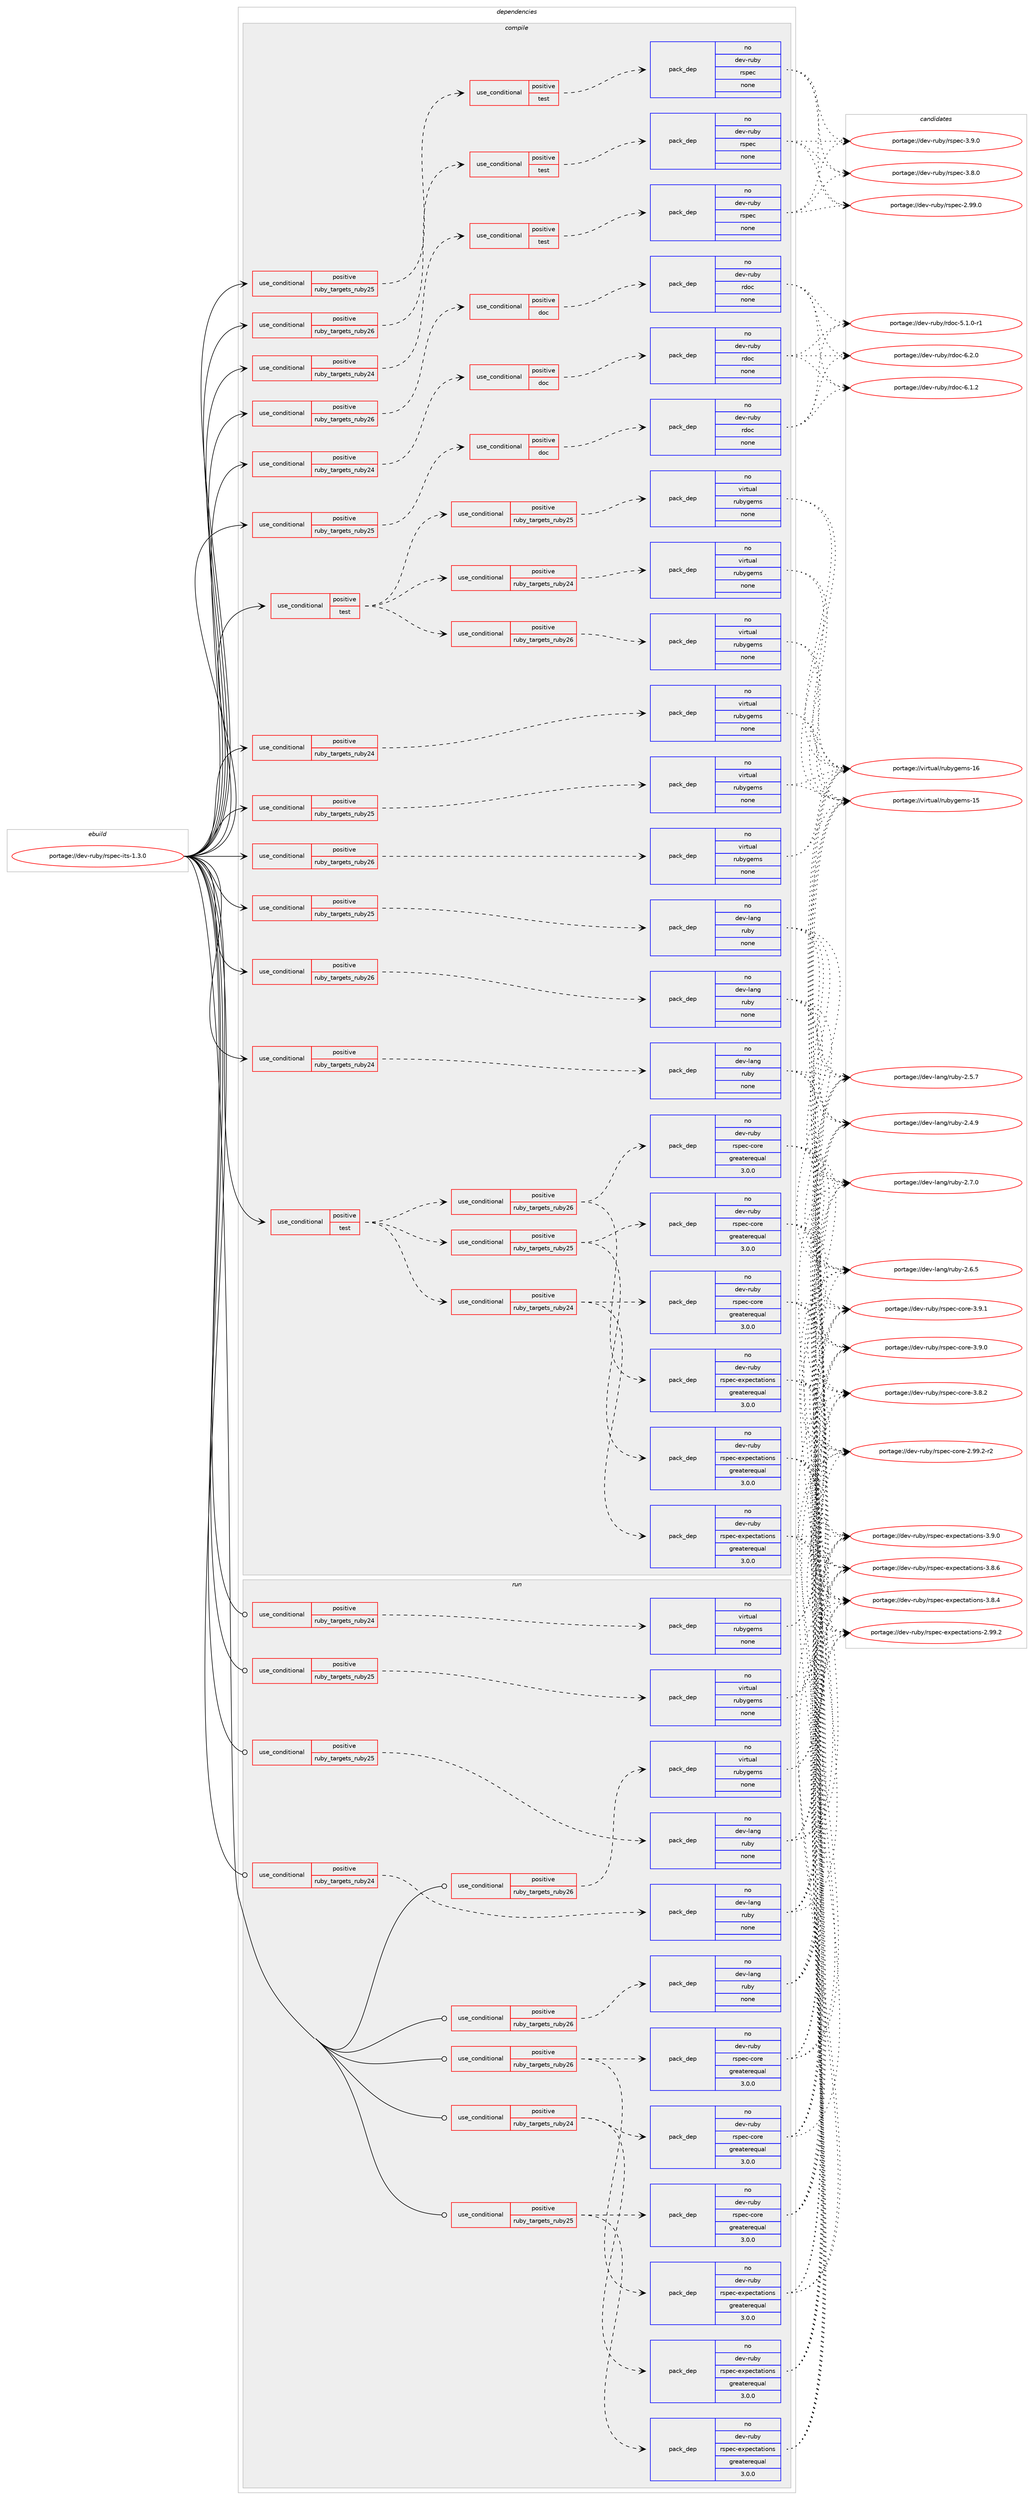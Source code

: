digraph prolog {

# *************
# Graph options
# *************

newrank=true;
concentrate=true;
compound=true;
graph [rankdir=LR,fontname=Helvetica,fontsize=10,ranksep=1.5];#, ranksep=2.5, nodesep=0.2];
edge  [arrowhead=vee];
node  [fontname=Helvetica,fontsize=10];

# **********
# The ebuild
# **********

subgraph cluster_leftcol {
color=gray;
rank=same;
label=<<i>ebuild</i>>;
id [label="portage://dev-ruby/rspec-its-1.3.0", color=red, width=4, href="../dev-ruby/rspec-its-1.3.0.svg"];
}

# ****************
# The dependencies
# ****************

subgraph cluster_midcol {
color=gray;
label=<<i>dependencies</i>>;
subgraph cluster_compile {
fillcolor="#eeeeee";
style=filled;
label=<<i>compile</i>>;
subgraph cond73748 {
dependency329455 [label=<<TABLE BORDER="0" CELLBORDER="1" CELLSPACING="0" CELLPADDING="4"><TR><TD ROWSPAN="3" CELLPADDING="10">use_conditional</TD></TR><TR><TD>positive</TD></TR><TR><TD>ruby_targets_ruby24</TD></TR></TABLE>>, shape=none, color=red];
subgraph cond73749 {
dependency329456 [label=<<TABLE BORDER="0" CELLBORDER="1" CELLSPACING="0" CELLPADDING="4"><TR><TD ROWSPAN="3" CELLPADDING="10">use_conditional</TD></TR><TR><TD>positive</TD></TR><TR><TD>doc</TD></TR></TABLE>>, shape=none, color=red];
subgraph pack250960 {
dependency329457 [label=<<TABLE BORDER="0" CELLBORDER="1" CELLSPACING="0" CELLPADDING="4" WIDTH="220"><TR><TD ROWSPAN="6" CELLPADDING="30">pack_dep</TD></TR><TR><TD WIDTH="110">no</TD></TR><TR><TD>dev-ruby</TD></TR><TR><TD>rdoc</TD></TR><TR><TD>none</TD></TR><TR><TD></TD></TR></TABLE>>, shape=none, color=blue];
}
dependency329456:e -> dependency329457:w [weight=20,style="dashed",arrowhead="vee"];
}
dependency329455:e -> dependency329456:w [weight=20,style="dashed",arrowhead="vee"];
}
id:e -> dependency329455:w [weight=20,style="solid",arrowhead="vee"];
subgraph cond73750 {
dependency329458 [label=<<TABLE BORDER="0" CELLBORDER="1" CELLSPACING="0" CELLPADDING="4"><TR><TD ROWSPAN="3" CELLPADDING="10">use_conditional</TD></TR><TR><TD>positive</TD></TR><TR><TD>ruby_targets_ruby24</TD></TR></TABLE>>, shape=none, color=red];
subgraph cond73751 {
dependency329459 [label=<<TABLE BORDER="0" CELLBORDER="1" CELLSPACING="0" CELLPADDING="4"><TR><TD ROWSPAN="3" CELLPADDING="10">use_conditional</TD></TR><TR><TD>positive</TD></TR><TR><TD>test</TD></TR></TABLE>>, shape=none, color=red];
subgraph pack250961 {
dependency329460 [label=<<TABLE BORDER="0" CELLBORDER="1" CELLSPACING="0" CELLPADDING="4" WIDTH="220"><TR><TD ROWSPAN="6" CELLPADDING="30">pack_dep</TD></TR><TR><TD WIDTH="110">no</TD></TR><TR><TD>dev-ruby</TD></TR><TR><TD>rspec</TD></TR><TR><TD>none</TD></TR><TR><TD></TD></TR></TABLE>>, shape=none, color=blue];
}
dependency329459:e -> dependency329460:w [weight=20,style="dashed",arrowhead="vee"];
}
dependency329458:e -> dependency329459:w [weight=20,style="dashed",arrowhead="vee"];
}
id:e -> dependency329458:w [weight=20,style="solid",arrowhead="vee"];
subgraph cond73752 {
dependency329461 [label=<<TABLE BORDER="0" CELLBORDER="1" CELLSPACING="0" CELLPADDING="4"><TR><TD ROWSPAN="3" CELLPADDING="10">use_conditional</TD></TR><TR><TD>positive</TD></TR><TR><TD>ruby_targets_ruby24</TD></TR></TABLE>>, shape=none, color=red];
subgraph pack250962 {
dependency329462 [label=<<TABLE BORDER="0" CELLBORDER="1" CELLSPACING="0" CELLPADDING="4" WIDTH="220"><TR><TD ROWSPAN="6" CELLPADDING="30">pack_dep</TD></TR><TR><TD WIDTH="110">no</TD></TR><TR><TD>dev-lang</TD></TR><TR><TD>ruby</TD></TR><TR><TD>none</TD></TR><TR><TD></TD></TR></TABLE>>, shape=none, color=blue];
}
dependency329461:e -> dependency329462:w [weight=20,style="dashed",arrowhead="vee"];
}
id:e -> dependency329461:w [weight=20,style="solid",arrowhead="vee"];
subgraph cond73753 {
dependency329463 [label=<<TABLE BORDER="0" CELLBORDER="1" CELLSPACING="0" CELLPADDING="4"><TR><TD ROWSPAN="3" CELLPADDING="10">use_conditional</TD></TR><TR><TD>positive</TD></TR><TR><TD>ruby_targets_ruby24</TD></TR></TABLE>>, shape=none, color=red];
subgraph pack250963 {
dependency329464 [label=<<TABLE BORDER="0" CELLBORDER="1" CELLSPACING="0" CELLPADDING="4" WIDTH="220"><TR><TD ROWSPAN="6" CELLPADDING="30">pack_dep</TD></TR><TR><TD WIDTH="110">no</TD></TR><TR><TD>virtual</TD></TR><TR><TD>rubygems</TD></TR><TR><TD>none</TD></TR><TR><TD></TD></TR></TABLE>>, shape=none, color=blue];
}
dependency329463:e -> dependency329464:w [weight=20,style="dashed",arrowhead="vee"];
}
id:e -> dependency329463:w [weight=20,style="solid",arrowhead="vee"];
subgraph cond73754 {
dependency329465 [label=<<TABLE BORDER="0" CELLBORDER="1" CELLSPACING="0" CELLPADDING="4"><TR><TD ROWSPAN="3" CELLPADDING="10">use_conditional</TD></TR><TR><TD>positive</TD></TR><TR><TD>ruby_targets_ruby25</TD></TR></TABLE>>, shape=none, color=red];
subgraph cond73755 {
dependency329466 [label=<<TABLE BORDER="0" CELLBORDER="1" CELLSPACING="0" CELLPADDING="4"><TR><TD ROWSPAN="3" CELLPADDING="10">use_conditional</TD></TR><TR><TD>positive</TD></TR><TR><TD>doc</TD></TR></TABLE>>, shape=none, color=red];
subgraph pack250964 {
dependency329467 [label=<<TABLE BORDER="0" CELLBORDER="1" CELLSPACING="0" CELLPADDING="4" WIDTH="220"><TR><TD ROWSPAN="6" CELLPADDING="30">pack_dep</TD></TR><TR><TD WIDTH="110">no</TD></TR><TR><TD>dev-ruby</TD></TR><TR><TD>rdoc</TD></TR><TR><TD>none</TD></TR><TR><TD></TD></TR></TABLE>>, shape=none, color=blue];
}
dependency329466:e -> dependency329467:w [weight=20,style="dashed",arrowhead="vee"];
}
dependency329465:e -> dependency329466:w [weight=20,style="dashed",arrowhead="vee"];
}
id:e -> dependency329465:w [weight=20,style="solid",arrowhead="vee"];
subgraph cond73756 {
dependency329468 [label=<<TABLE BORDER="0" CELLBORDER="1" CELLSPACING="0" CELLPADDING="4"><TR><TD ROWSPAN="3" CELLPADDING="10">use_conditional</TD></TR><TR><TD>positive</TD></TR><TR><TD>ruby_targets_ruby25</TD></TR></TABLE>>, shape=none, color=red];
subgraph cond73757 {
dependency329469 [label=<<TABLE BORDER="0" CELLBORDER="1" CELLSPACING="0" CELLPADDING="4"><TR><TD ROWSPAN="3" CELLPADDING="10">use_conditional</TD></TR><TR><TD>positive</TD></TR><TR><TD>test</TD></TR></TABLE>>, shape=none, color=red];
subgraph pack250965 {
dependency329470 [label=<<TABLE BORDER="0" CELLBORDER="1" CELLSPACING="0" CELLPADDING="4" WIDTH="220"><TR><TD ROWSPAN="6" CELLPADDING="30">pack_dep</TD></TR><TR><TD WIDTH="110">no</TD></TR><TR><TD>dev-ruby</TD></TR><TR><TD>rspec</TD></TR><TR><TD>none</TD></TR><TR><TD></TD></TR></TABLE>>, shape=none, color=blue];
}
dependency329469:e -> dependency329470:w [weight=20,style="dashed",arrowhead="vee"];
}
dependency329468:e -> dependency329469:w [weight=20,style="dashed",arrowhead="vee"];
}
id:e -> dependency329468:w [weight=20,style="solid",arrowhead="vee"];
subgraph cond73758 {
dependency329471 [label=<<TABLE BORDER="0" CELLBORDER="1" CELLSPACING="0" CELLPADDING="4"><TR><TD ROWSPAN="3" CELLPADDING="10">use_conditional</TD></TR><TR><TD>positive</TD></TR><TR><TD>ruby_targets_ruby25</TD></TR></TABLE>>, shape=none, color=red];
subgraph pack250966 {
dependency329472 [label=<<TABLE BORDER="0" CELLBORDER="1" CELLSPACING="0" CELLPADDING="4" WIDTH="220"><TR><TD ROWSPAN="6" CELLPADDING="30">pack_dep</TD></TR><TR><TD WIDTH="110">no</TD></TR><TR><TD>dev-lang</TD></TR><TR><TD>ruby</TD></TR><TR><TD>none</TD></TR><TR><TD></TD></TR></TABLE>>, shape=none, color=blue];
}
dependency329471:e -> dependency329472:w [weight=20,style="dashed",arrowhead="vee"];
}
id:e -> dependency329471:w [weight=20,style="solid",arrowhead="vee"];
subgraph cond73759 {
dependency329473 [label=<<TABLE BORDER="0" CELLBORDER="1" CELLSPACING="0" CELLPADDING="4"><TR><TD ROWSPAN="3" CELLPADDING="10">use_conditional</TD></TR><TR><TD>positive</TD></TR><TR><TD>ruby_targets_ruby25</TD></TR></TABLE>>, shape=none, color=red];
subgraph pack250967 {
dependency329474 [label=<<TABLE BORDER="0" CELLBORDER="1" CELLSPACING="0" CELLPADDING="4" WIDTH="220"><TR><TD ROWSPAN="6" CELLPADDING="30">pack_dep</TD></TR><TR><TD WIDTH="110">no</TD></TR><TR><TD>virtual</TD></TR><TR><TD>rubygems</TD></TR><TR><TD>none</TD></TR><TR><TD></TD></TR></TABLE>>, shape=none, color=blue];
}
dependency329473:e -> dependency329474:w [weight=20,style="dashed",arrowhead="vee"];
}
id:e -> dependency329473:w [weight=20,style="solid",arrowhead="vee"];
subgraph cond73760 {
dependency329475 [label=<<TABLE BORDER="0" CELLBORDER="1" CELLSPACING="0" CELLPADDING="4"><TR><TD ROWSPAN="3" CELLPADDING="10">use_conditional</TD></TR><TR><TD>positive</TD></TR><TR><TD>ruby_targets_ruby26</TD></TR></TABLE>>, shape=none, color=red];
subgraph cond73761 {
dependency329476 [label=<<TABLE BORDER="0" CELLBORDER="1" CELLSPACING="0" CELLPADDING="4"><TR><TD ROWSPAN="3" CELLPADDING="10">use_conditional</TD></TR><TR><TD>positive</TD></TR><TR><TD>doc</TD></TR></TABLE>>, shape=none, color=red];
subgraph pack250968 {
dependency329477 [label=<<TABLE BORDER="0" CELLBORDER="1" CELLSPACING="0" CELLPADDING="4" WIDTH="220"><TR><TD ROWSPAN="6" CELLPADDING="30">pack_dep</TD></TR><TR><TD WIDTH="110">no</TD></TR><TR><TD>dev-ruby</TD></TR><TR><TD>rdoc</TD></TR><TR><TD>none</TD></TR><TR><TD></TD></TR></TABLE>>, shape=none, color=blue];
}
dependency329476:e -> dependency329477:w [weight=20,style="dashed",arrowhead="vee"];
}
dependency329475:e -> dependency329476:w [weight=20,style="dashed",arrowhead="vee"];
}
id:e -> dependency329475:w [weight=20,style="solid",arrowhead="vee"];
subgraph cond73762 {
dependency329478 [label=<<TABLE BORDER="0" CELLBORDER="1" CELLSPACING="0" CELLPADDING="4"><TR><TD ROWSPAN="3" CELLPADDING="10">use_conditional</TD></TR><TR><TD>positive</TD></TR><TR><TD>ruby_targets_ruby26</TD></TR></TABLE>>, shape=none, color=red];
subgraph cond73763 {
dependency329479 [label=<<TABLE BORDER="0" CELLBORDER="1" CELLSPACING="0" CELLPADDING="4"><TR><TD ROWSPAN="3" CELLPADDING="10">use_conditional</TD></TR><TR><TD>positive</TD></TR><TR><TD>test</TD></TR></TABLE>>, shape=none, color=red];
subgraph pack250969 {
dependency329480 [label=<<TABLE BORDER="0" CELLBORDER="1" CELLSPACING="0" CELLPADDING="4" WIDTH="220"><TR><TD ROWSPAN="6" CELLPADDING="30">pack_dep</TD></TR><TR><TD WIDTH="110">no</TD></TR><TR><TD>dev-ruby</TD></TR><TR><TD>rspec</TD></TR><TR><TD>none</TD></TR><TR><TD></TD></TR></TABLE>>, shape=none, color=blue];
}
dependency329479:e -> dependency329480:w [weight=20,style="dashed",arrowhead="vee"];
}
dependency329478:e -> dependency329479:w [weight=20,style="dashed",arrowhead="vee"];
}
id:e -> dependency329478:w [weight=20,style="solid",arrowhead="vee"];
subgraph cond73764 {
dependency329481 [label=<<TABLE BORDER="0" CELLBORDER="1" CELLSPACING="0" CELLPADDING="4"><TR><TD ROWSPAN="3" CELLPADDING="10">use_conditional</TD></TR><TR><TD>positive</TD></TR><TR><TD>ruby_targets_ruby26</TD></TR></TABLE>>, shape=none, color=red];
subgraph pack250970 {
dependency329482 [label=<<TABLE BORDER="0" CELLBORDER="1" CELLSPACING="0" CELLPADDING="4" WIDTH="220"><TR><TD ROWSPAN="6" CELLPADDING="30">pack_dep</TD></TR><TR><TD WIDTH="110">no</TD></TR><TR><TD>dev-lang</TD></TR><TR><TD>ruby</TD></TR><TR><TD>none</TD></TR><TR><TD></TD></TR></TABLE>>, shape=none, color=blue];
}
dependency329481:e -> dependency329482:w [weight=20,style="dashed",arrowhead="vee"];
}
id:e -> dependency329481:w [weight=20,style="solid",arrowhead="vee"];
subgraph cond73765 {
dependency329483 [label=<<TABLE BORDER="0" CELLBORDER="1" CELLSPACING="0" CELLPADDING="4"><TR><TD ROWSPAN="3" CELLPADDING="10">use_conditional</TD></TR><TR><TD>positive</TD></TR><TR><TD>ruby_targets_ruby26</TD></TR></TABLE>>, shape=none, color=red];
subgraph pack250971 {
dependency329484 [label=<<TABLE BORDER="0" CELLBORDER="1" CELLSPACING="0" CELLPADDING="4" WIDTH="220"><TR><TD ROWSPAN="6" CELLPADDING="30">pack_dep</TD></TR><TR><TD WIDTH="110">no</TD></TR><TR><TD>virtual</TD></TR><TR><TD>rubygems</TD></TR><TR><TD>none</TD></TR><TR><TD></TD></TR></TABLE>>, shape=none, color=blue];
}
dependency329483:e -> dependency329484:w [weight=20,style="dashed",arrowhead="vee"];
}
id:e -> dependency329483:w [weight=20,style="solid",arrowhead="vee"];
subgraph cond73766 {
dependency329485 [label=<<TABLE BORDER="0" CELLBORDER="1" CELLSPACING="0" CELLPADDING="4"><TR><TD ROWSPAN="3" CELLPADDING="10">use_conditional</TD></TR><TR><TD>positive</TD></TR><TR><TD>test</TD></TR></TABLE>>, shape=none, color=red];
subgraph cond73767 {
dependency329486 [label=<<TABLE BORDER="0" CELLBORDER="1" CELLSPACING="0" CELLPADDING="4"><TR><TD ROWSPAN="3" CELLPADDING="10">use_conditional</TD></TR><TR><TD>positive</TD></TR><TR><TD>ruby_targets_ruby24</TD></TR></TABLE>>, shape=none, color=red];
subgraph pack250972 {
dependency329487 [label=<<TABLE BORDER="0" CELLBORDER="1" CELLSPACING="0" CELLPADDING="4" WIDTH="220"><TR><TD ROWSPAN="6" CELLPADDING="30">pack_dep</TD></TR><TR><TD WIDTH="110">no</TD></TR><TR><TD>dev-ruby</TD></TR><TR><TD>rspec-core</TD></TR><TR><TD>greaterequal</TD></TR><TR><TD>3.0.0</TD></TR></TABLE>>, shape=none, color=blue];
}
dependency329486:e -> dependency329487:w [weight=20,style="dashed",arrowhead="vee"];
subgraph pack250973 {
dependency329488 [label=<<TABLE BORDER="0" CELLBORDER="1" CELLSPACING="0" CELLPADDING="4" WIDTH="220"><TR><TD ROWSPAN="6" CELLPADDING="30">pack_dep</TD></TR><TR><TD WIDTH="110">no</TD></TR><TR><TD>dev-ruby</TD></TR><TR><TD>rspec-expectations</TD></TR><TR><TD>greaterequal</TD></TR><TR><TD>3.0.0</TD></TR></TABLE>>, shape=none, color=blue];
}
dependency329486:e -> dependency329488:w [weight=20,style="dashed",arrowhead="vee"];
}
dependency329485:e -> dependency329486:w [weight=20,style="dashed",arrowhead="vee"];
subgraph cond73768 {
dependency329489 [label=<<TABLE BORDER="0" CELLBORDER="1" CELLSPACING="0" CELLPADDING="4"><TR><TD ROWSPAN="3" CELLPADDING="10">use_conditional</TD></TR><TR><TD>positive</TD></TR><TR><TD>ruby_targets_ruby25</TD></TR></TABLE>>, shape=none, color=red];
subgraph pack250974 {
dependency329490 [label=<<TABLE BORDER="0" CELLBORDER="1" CELLSPACING="0" CELLPADDING="4" WIDTH="220"><TR><TD ROWSPAN="6" CELLPADDING="30">pack_dep</TD></TR><TR><TD WIDTH="110">no</TD></TR><TR><TD>dev-ruby</TD></TR><TR><TD>rspec-core</TD></TR><TR><TD>greaterequal</TD></TR><TR><TD>3.0.0</TD></TR></TABLE>>, shape=none, color=blue];
}
dependency329489:e -> dependency329490:w [weight=20,style="dashed",arrowhead="vee"];
subgraph pack250975 {
dependency329491 [label=<<TABLE BORDER="0" CELLBORDER="1" CELLSPACING="0" CELLPADDING="4" WIDTH="220"><TR><TD ROWSPAN="6" CELLPADDING="30">pack_dep</TD></TR><TR><TD WIDTH="110">no</TD></TR><TR><TD>dev-ruby</TD></TR><TR><TD>rspec-expectations</TD></TR><TR><TD>greaterequal</TD></TR><TR><TD>3.0.0</TD></TR></TABLE>>, shape=none, color=blue];
}
dependency329489:e -> dependency329491:w [weight=20,style="dashed",arrowhead="vee"];
}
dependency329485:e -> dependency329489:w [weight=20,style="dashed",arrowhead="vee"];
subgraph cond73769 {
dependency329492 [label=<<TABLE BORDER="0" CELLBORDER="1" CELLSPACING="0" CELLPADDING="4"><TR><TD ROWSPAN="3" CELLPADDING="10">use_conditional</TD></TR><TR><TD>positive</TD></TR><TR><TD>ruby_targets_ruby26</TD></TR></TABLE>>, shape=none, color=red];
subgraph pack250976 {
dependency329493 [label=<<TABLE BORDER="0" CELLBORDER="1" CELLSPACING="0" CELLPADDING="4" WIDTH="220"><TR><TD ROWSPAN="6" CELLPADDING="30">pack_dep</TD></TR><TR><TD WIDTH="110">no</TD></TR><TR><TD>dev-ruby</TD></TR><TR><TD>rspec-core</TD></TR><TR><TD>greaterequal</TD></TR><TR><TD>3.0.0</TD></TR></TABLE>>, shape=none, color=blue];
}
dependency329492:e -> dependency329493:w [weight=20,style="dashed",arrowhead="vee"];
subgraph pack250977 {
dependency329494 [label=<<TABLE BORDER="0" CELLBORDER="1" CELLSPACING="0" CELLPADDING="4" WIDTH="220"><TR><TD ROWSPAN="6" CELLPADDING="30">pack_dep</TD></TR><TR><TD WIDTH="110">no</TD></TR><TR><TD>dev-ruby</TD></TR><TR><TD>rspec-expectations</TD></TR><TR><TD>greaterequal</TD></TR><TR><TD>3.0.0</TD></TR></TABLE>>, shape=none, color=blue];
}
dependency329492:e -> dependency329494:w [weight=20,style="dashed",arrowhead="vee"];
}
dependency329485:e -> dependency329492:w [weight=20,style="dashed",arrowhead="vee"];
}
id:e -> dependency329485:w [weight=20,style="solid",arrowhead="vee"];
subgraph cond73770 {
dependency329495 [label=<<TABLE BORDER="0" CELLBORDER="1" CELLSPACING="0" CELLPADDING="4"><TR><TD ROWSPAN="3" CELLPADDING="10">use_conditional</TD></TR><TR><TD>positive</TD></TR><TR><TD>test</TD></TR></TABLE>>, shape=none, color=red];
subgraph cond73771 {
dependency329496 [label=<<TABLE BORDER="0" CELLBORDER="1" CELLSPACING="0" CELLPADDING="4"><TR><TD ROWSPAN="3" CELLPADDING="10">use_conditional</TD></TR><TR><TD>positive</TD></TR><TR><TD>ruby_targets_ruby24</TD></TR></TABLE>>, shape=none, color=red];
subgraph pack250978 {
dependency329497 [label=<<TABLE BORDER="0" CELLBORDER="1" CELLSPACING="0" CELLPADDING="4" WIDTH="220"><TR><TD ROWSPAN="6" CELLPADDING="30">pack_dep</TD></TR><TR><TD WIDTH="110">no</TD></TR><TR><TD>virtual</TD></TR><TR><TD>rubygems</TD></TR><TR><TD>none</TD></TR><TR><TD></TD></TR></TABLE>>, shape=none, color=blue];
}
dependency329496:e -> dependency329497:w [weight=20,style="dashed",arrowhead="vee"];
}
dependency329495:e -> dependency329496:w [weight=20,style="dashed",arrowhead="vee"];
subgraph cond73772 {
dependency329498 [label=<<TABLE BORDER="0" CELLBORDER="1" CELLSPACING="0" CELLPADDING="4"><TR><TD ROWSPAN="3" CELLPADDING="10">use_conditional</TD></TR><TR><TD>positive</TD></TR><TR><TD>ruby_targets_ruby25</TD></TR></TABLE>>, shape=none, color=red];
subgraph pack250979 {
dependency329499 [label=<<TABLE BORDER="0" CELLBORDER="1" CELLSPACING="0" CELLPADDING="4" WIDTH="220"><TR><TD ROWSPAN="6" CELLPADDING="30">pack_dep</TD></TR><TR><TD WIDTH="110">no</TD></TR><TR><TD>virtual</TD></TR><TR><TD>rubygems</TD></TR><TR><TD>none</TD></TR><TR><TD></TD></TR></TABLE>>, shape=none, color=blue];
}
dependency329498:e -> dependency329499:w [weight=20,style="dashed",arrowhead="vee"];
}
dependency329495:e -> dependency329498:w [weight=20,style="dashed",arrowhead="vee"];
subgraph cond73773 {
dependency329500 [label=<<TABLE BORDER="0" CELLBORDER="1" CELLSPACING="0" CELLPADDING="4"><TR><TD ROWSPAN="3" CELLPADDING="10">use_conditional</TD></TR><TR><TD>positive</TD></TR><TR><TD>ruby_targets_ruby26</TD></TR></TABLE>>, shape=none, color=red];
subgraph pack250980 {
dependency329501 [label=<<TABLE BORDER="0" CELLBORDER="1" CELLSPACING="0" CELLPADDING="4" WIDTH="220"><TR><TD ROWSPAN="6" CELLPADDING="30">pack_dep</TD></TR><TR><TD WIDTH="110">no</TD></TR><TR><TD>virtual</TD></TR><TR><TD>rubygems</TD></TR><TR><TD>none</TD></TR><TR><TD></TD></TR></TABLE>>, shape=none, color=blue];
}
dependency329500:e -> dependency329501:w [weight=20,style="dashed",arrowhead="vee"];
}
dependency329495:e -> dependency329500:w [weight=20,style="dashed",arrowhead="vee"];
}
id:e -> dependency329495:w [weight=20,style="solid",arrowhead="vee"];
}
subgraph cluster_compileandrun {
fillcolor="#eeeeee";
style=filled;
label=<<i>compile and run</i>>;
}
subgraph cluster_run {
fillcolor="#eeeeee";
style=filled;
label=<<i>run</i>>;
subgraph cond73774 {
dependency329502 [label=<<TABLE BORDER="0" CELLBORDER="1" CELLSPACING="0" CELLPADDING="4"><TR><TD ROWSPAN="3" CELLPADDING="10">use_conditional</TD></TR><TR><TD>positive</TD></TR><TR><TD>ruby_targets_ruby24</TD></TR></TABLE>>, shape=none, color=red];
subgraph pack250981 {
dependency329503 [label=<<TABLE BORDER="0" CELLBORDER="1" CELLSPACING="0" CELLPADDING="4" WIDTH="220"><TR><TD ROWSPAN="6" CELLPADDING="30">pack_dep</TD></TR><TR><TD WIDTH="110">no</TD></TR><TR><TD>dev-lang</TD></TR><TR><TD>ruby</TD></TR><TR><TD>none</TD></TR><TR><TD></TD></TR></TABLE>>, shape=none, color=blue];
}
dependency329502:e -> dependency329503:w [weight=20,style="dashed",arrowhead="vee"];
}
id:e -> dependency329502:w [weight=20,style="solid",arrowhead="odot"];
subgraph cond73775 {
dependency329504 [label=<<TABLE BORDER="0" CELLBORDER="1" CELLSPACING="0" CELLPADDING="4"><TR><TD ROWSPAN="3" CELLPADDING="10">use_conditional</TD></TR><TR><TD>positive</TD></TR><TR><TD>ruby_targets_ruby24</TD></TR></TABLE>>, shape=none, color=red];
subgraph pack250982 {
dependency329505 [label=<<TABLE BORDER="0" CELLBORDER="1" CELLSPACING="0" CELLPADDING="4" WIDTH="220"><TR><TD ROWSPAN="6" CELLPADDING="30">pack_dep</TD></TR><TR><TD WIDTH="110">no</TD></TR><TR><TD>dev-ruby</TD></TR><TR><TD>rspec-core</TD></TR><TR><TD>greaterequal</TD></TR><TR><TD>3.0.0</TD></TR></TABLE>>, shape=none, color=blue];
}
dependency329504:e -> dependency329505:w [weight=20,style="dashed",arrowhead="vee"];
subgraph pack250983 {
dependency329506 [label=<<TABLE BORDER="0" CELLBORDER="1" CELLSPACING="0" CELLPADDING="4" WIDTH="220"><TR><TD ROWSPAN="6" CELLPADDING="30">pack_dep</TD></TR><TR><TD WIDTH="110">no</TD></TR><TR><TD>dev-ruby</TD></TR><TR><TD>rspec-expectations</TD></TR><TR><TD>greaterequal</TD></TR><TR><TD>3.0.0</TD></TR></TABLE>>, shape=none, color=blue];
}
dependency329504:e -> dependency329506:w [weight=20,style="dashed",arrowhead="vee"];
}
id:e -> dependency329504:w [weight=20,style="solid",arrowhead="odot"];
subgraph cond73776 {
dependency329507 [label=<<TABLE BORDER="0" CELLBORDER="1" CELLSPACING="0" CELLPADDING="4"><TR><TD ROWSPAN="3" CELLPADDING="10">use_conditional</TD></TR><TR><TD>positive</TD></TR><TR><TD>ruby_targets_ruby24</TD></TR></TABLE>>, shape=none, color=red];
subgraph pack250984 {
dependency329508 [label=<<TABLE BORDER="0" CELLBORDER="1" CELLSPACING="0" CELLPADDING="4" WIDTH="220"><TR><TD ROWSPAN="6" CELLPADDING="30">pack_dep</TD></TR><TR><TD WIDTH="110">no</TD></TR><TR><TD>virtual</TD></TR><TR><TD>rubygems</TD></TR><TR><TD>none</TD></TR><TR><TD></TD></TR></TABLE>>, shape=none, color=blue];
}
dependency329507:e -> dependency329508:w [weight=20,style="dashed",arrowhead="vee"];
}
id:e -> dependency329507:w [weight=20,style="solid",arrowhead="odot"];
subgraph cond73777 {
dependency329509 [label=<<TABLE BORDER="0" CELLBORDER="1" CELLSPACING="0" CELLPADDING="4"><TR><TD ROWSPAN="3" CELLPADDING="10">use_conditional</TD></TR><TR><TD>positive</TD></TR><TR><TD>ruby_targets_ruby25</TD></TR></TABLE>>, shape=none, color=red];
subgraph pack250985 {
dependency329510 [label=<<TABLE BORDER="0" CELLBORDER="1" CELLSPACING="0" CELLPADDING="4" WIDTH="220"><TR><TD ROWSPAN="6" CELLPADDING="30">pack_dep</TD></TR><TR><TD WIDTH="110">no</TD></TR><TR><TD>dev-lang</TD></TR><TR><TD>ruby</TD></TR><TR><TD>none</TD></TR><TR><TD></TD></TR></TABLE>>, shape=none, color=blue];
}
dependency329509:e -> dependency329510:w [weight=20,style="dashed",arrowhead="vee"];
}
id:e -> dependency329509:w [weight=20,style="solid",arrowhead="odot"];
subgraph cond73778 {
dependency329511 [label=<<TABLE BORDER="0" CELLBORDER="1" CELLSPACING="0" CELLPADDING="4"><TR><TD ROWSPAN="3" CELLPADDING="10">use_conditional</TD></TR><TR><TD>positive</TD></TR><TR><TD>ruby_targets_ruby25</TD></TR></TABLE>>, shape=none, color=red];
subgraph pack250986 {
dependency329512 [label=<<TABLE BORDER="0" CELLBORDER="1" CELLSPACING="0" CELLPADDING="4" WIDTH="220"><TR><TD ROWSPAN="6" CELLPADDING="30">pack_dep</TD></TR><TR><TD WIDTH="110">no</TD></TR><TR><TD>dev-ruby</TD></TR><TR><TD>rspec-core</TD></TR><TR><TD>greaterequal</TD></TR><TR><TD>3.0.0</TD></TR></TABLE>>, shape=none, color=blue];
}
dependency329511:e -> dependency329512:w [weight=20,style="dashed",arrowhead="vee"];
subgraph pack250987 {
dependency329513 [label=<<TABLE BORDER="0" CELLBORDER="1" CELLSPACING="0" CELLPADDING="4" WIDTH="220"><TR><TD ROWSPAN="6" CELLPADDING="30">pack_dep</TD></TR><TR><TD WIDTH="110">no</TD></TR><TR><TD>dev-ruby</TD></TR><TR><TD>rspec-expectations</TD></TR><TR><TD>greaterequal</TD></TR><TR><TD>3.0.0</TD></TR></TABLE>>, shape=none, color=blue];
}
dependency329511:e -> dependency329513:w [weight=20,style="dashed",arrowhead="vee"];
}
id:e -> dependency329511:w [weight=20,style="solid",arrowhead="odot"];
subgraph cond73779 {
dependency329514 [label=<<TABLE BORDER="0" CELLBORDER="1" CELLSPACING="0" CELLPADDING="4"><TR><TD ROWSPAN="3" CELLPADDING="10">use_conditional</TD></TR><TR><TD>positive</TD></TR><TR><TD>ruby_targets_ruby25</TD></TR></TABLE>>, shape=none, color=red];
subgraph pack250988 {
dependency329515 [label=<<TABLE BORDER="0" CELLBORDER="1" CELLSPACING="0" CELLPADDING="4" WIDTH="220"><TR><TD ROWSPAN="6" CELLPADDING="30">pack_dep</TD></TR><TR><TD WIDTH="110">no</TD></TR><TR><TD>virtual</TD></TR><TR><TD>rubygems</TD></TR><TR><TD>none</TD></TR><TR><TD></TD></TR></TABLE>>, shape=none, color=blue];
}
dependency329514:e -> dependency329515:w [weight=20,style="dashed",arrowhead="vee"];
}
id:e -> dependency329514:w [weight=20,style="solid",arrowhead="odot"];
subgraph cond73780 {
dependency329516 [label=<<TABLE BORDER="0" CELLBORDER="1" CELLSPACING="0" CELLPADDING="4"><TR><TD ROWSPAN="3" CELLPADDING="10">use_conditional</TD></TR><TR><TD>positive</TD></TR><TR><TD>ruby_targets_ruby26</TD></TR></TABLE>>, shape=none, color=red];
subgraph pack250989 {
dependency329517 [label=<<TABLE BORDER="0" CELLBORDER="1" CELLSPACING="0" CELLPADDING="4" WIDTH="220"><TR><TD ROWSPAN="6" CELLPADDING="30">pack_dep</TD></TR><TR><TD WIDTH="110">no</TD></TR><TR><TD>dev-lang</TD></TR><TR><TD>ruby</TD></TR><TR><TD>none</TD></TR><TR><TD></TD></TR></TABLE>>, shape=none, color=blue];
}
dependency329516:e -> dependency329517:w [weight=20,style="dashed",arrowhead="vee"];
}
id:e -> dependency329516:w [weight=20,style="solid",arrowhead="odot"];
subgraph cond73781 {
dependency329518 [label=<<TABLE BORDER="0" CELLBORDER="1" CELLSPACING="0" CELLPADDING="4"><TR><TD ROWSPAN="3" CELLPADDING="10">use_conditional</TD></TR><TR><TD>positive</TD></TR><TR><TD>ruby_targets_ruby26</TD></TR></TABLE>>, shape=none, color=red];
subgraph pack250990 {
dependency329519 [label=<<TABLE BORDER="0" CELLBORDER="1" CELLSPACING="0" CELLPADDING="4" WIDTH="220"><TR><TD ROWSPAN="6" CELLPADDING="30">pack_dep</TD></TR><TR><TD WIDTH="110">no</TD></TR><TR><TD>dev-ruby</TD></TR><TR><TD>rspec-core</TD></TR><TR><TD>greaterequal</TD></TR><TR><TD>3.0.0</TD></TR></TABLE>>, shape=none, color=blue];
}
dependency329518:e -> dependency329519:w [weight=20,style="dashed",arrowhead="vee"];
subgraph pack250991 {
dependency329520 [label=<<TABLE BORDER="0" CELLBORDER="1" CELLSPACING="0" CELLPADDING="4" WIDTH="220"><TR><TD ROWSPAN="6" CELLPADDING="30">pack_dep</TD></TR><TR><TD WIDTH="110">no</TD></TR><TR><TD>dev-ruby</TD></TR><TR><TD>rspec-expectations</TD></TR><TR><TD>greaterequal</TD></TR><TR><TD>3.0.0</TD></TR></TABLE>>, shape=none, color=blue];
}
dependency329518:e -> dependency329520:w [weight=20,style="dashed",arrowhead="vee"];
}
id:e -> dependency329518:w [weight=20,style="solid",arrowhead="odot"];
subgraph cond73782 {
dependency329521 [label=<<TABLE BORDER="0" CELLBORDER="1" CELLSPACING="0" CELLPADDING="4"><TR><TD ROWSPAN="3" CELLPADDING="10">use_conditional</TD></TR><TR><TD>positive</TD></TR><TR><TD>ruby_targets_ruby26</TD></TR></TABLE>>, shape=none, color=red];
subgraph pack250992 {
dependency329522 [label=<<TABLE BORDER="0" CELLBORDER="1" CELLSPACING="0" CELLPADDING="4" WIDTH="220"><TR><TD ROWSPAN="6" CELLPADDING="30">pack_dep</TD></TR><TR><TD WIDTH="110">no</TD></TR><TR><TD>virtual</TD></TR><TR><TD>rubygems</TD></TR><TR><TD>none</TD></TR><TR><TD></TD></TR></TABLE>>, shape=none, color=blue];
}
dependency329521:e -> dependency329522:w [weight=20,style="dashed",arrowhead="vee"];
}
id:e -> dependency329521:w [weight=20,style="solid",arrowhead="odot"];
}
}

# **************
# The candidates
# **************

subgraph cluster_choices {
rank=same;
color=gray;
label=<<i>candidates</i>>;

subgraph choice250960 {
color=black;
nodesep=1;
choice10010111845114117981214711410011199455446504648 [label="portage://dev-ruby/rdoc-6.2.0", color=red, width=4,href="../dev-ruby/rdoc-6.2.0.svg"];
choice10010111845114117981214711410011199455446494650 [label="portage://dev-ruby/rdoc-6.1.2", color=red, width=4,href="../dev-ruby/rdoc-6.1.2.svg"];
choice100101118451141179812147114100111994553464946484511449 [label="portage://dev-ruby/rdoc-5.1.0-r1", color=red, width=4,href="../dev-ruby/rdoc-5.1.0-r1.svg"];
dependency329457:e -> choice10010111845114117981214711410011199455446504648:w [style=dotted,weight="100"];
dependency329457:e -> choice10010111845114117981214711410011199455446494650:w [style=dotted,weight="100"];
dependency329457:e -> choice100101118451141179812147114100111994553464946484511449:w [style=dotted,weight="100"];
}
subgraph choice250961 {
color=black;
nodesep=1;
choice10010111845114117981214711411511210199455146574648 [label="portage://dev-ruby/rspec-3.9.0", color=red, width=4,href="../dev-ruby/rspec-3.9.0.svg"];
choice10010111845114117981214711411511210199455146564648 [label="portage://dev-ruby/rspec-3.8.0", color=red, width=4,href="../dev-ruby/rspec-3.8.0.svg"];
choice1001011184511411798121471141151121019945504657574648 [label="portage://dev-ruby/rspec-2.99.0", color=red, width=4,href="../dev-ruby/rspec-2.99.0.svg"];
dependency329460:e -> choice10010111845114117981214711411511210199455146574648:w [style=dotted,weight="100"];
dependency329460:e -> choice10010111845114117981214711411511210199455146564648:w [style=dotted,weight="100"];
dependency329460:e -> choice1001011184511411798121471141151121019945504657574648:w [style=dotted,weight="100"];
}
subgraph choice250962 {
color=black;
nodesep=1;
choice10010111845108971101034711411798121455046554648 [label="portage://dev-lang/ruby-2.7.0", color=red, width=4,href="../dev-lang/ruby-2.7.0.svg"];
choice10010111845108971101034711411798121455046544653 [label="portage://dev-lang/ruby-2.6.5", color=red, width=4,href="../dev-lang/ruby-2.6.5.svg"];
choice10010111845108971101034711411798121455046534655 [label="portage://dev-lang/ruby-2.5.7", color=red, width=4,href="../dev-lang/ruby-2.5.7.svg"];
choice10010111845108971101034711411798121455046524657 [label="portage://dev-lang/ruby-2.4.9", color=red, width=4,href="../dev-lang/ruby-2.4.9.svg"];
dependency329462:e -> choice10010111845108971101034711411798121455046554648:w [style=dotted,weight="100"];
dependency329462:e -> choice10010111845108971101034711411798121455046544653:w [style=dotted,weight="100"];
dependency329462:e -> choice10010111845108971101034711411798121455046534655:w [style=dotted,weight="100"];
dependency329462:e -> choice10010111845108971101034711411798121455046524657:w [style=dotted,weight="100"];
}
subgraph choice250963 {
color=black;
nodesep=1;
choice118105114116117971084711411798121103101109115454954 [label="portage://virtual/rubygems-16", color=red, width=4,href="../virtual/rubygems-16.svg"];
choice118105114116117971084711411798121103101109115454953 [label="portage://virtual/rubygems-15", color=red, width=4,href="../virtual/rubygems-15.svg"];
dependency329464:e -> choice118105114116117971084711411798121103101109115454954:w [style=dotted,weight="100"];
dependency329464:e -> choice118105114116117971084711411798121103101109115454953:w [style=dotted,weight="100"];
}
subgraph choice250964 {
color=black;
nodesep=1;
choice10010111845114117981214711410011199455446504648 [label="portage://dev-ruby/rdoc-6.2.0", color=red, width=4,href="../dev-ruby/rdoc-6.2.0.svg"];
choice10010111845114117981214711410011199455446494650 [label="portage://dev-ruby/rdoc-6.1.2", color=red, width=4,href="../dev-ruby/rdoc-6.1.2.svg"];
choice100101118451141179812147114100111994553464946484511449 [label="portage://dev-ruby/rdoc-5.1.0-r1", color=red, width=4,href="../dev-ruby/rdoc-5.1.0-r1.svg"];
dependency329467:e -> choice10010111845114117981214711410011199455446504648:w [style=dotted,weight="100"];
dependency329467:e -> choice10010111845114117981214711410011199455446494650:w [style=dotted,weight="100"];
dependency329467:e -> choice100101118451141179812147114100111994553464946484511449:w [style=dotted,weight="100"];
}
subgraph choice250965 {
color=black;
nodesep=1;
choice10010111845114117981214711411511210199455146574648 [label="portage://dev-ruby/rspec-3.9.0", color=red, width=4,href="../dev-ruby/rspec-3.9.0.svg"];
choice10010111845114117981214711411511210199455146564648 [label="portage://dev-ruby/rspec-3.8.0", color=red, width=4,href="../dev-ruby/rspec-3.8.0.svg"];
choice1001011184511411798121471141151121019945504657574648 [label="portage://dev-ruby/rspec-2.99.0", color=red, width=4,href="../dev-ruby/rspec-2.99.0.svg"];
dependency329470:e -> choice10010111845114117981214711411511210199455146574648:w [style=dotted,weight="100"];
dependency329470:e -> choice10010111845114117981214711411511210199455146564648:w [style=dotted,weight="100"];
dependency329470:e -> choice1001011184511411798121471141151121019945504657574648:w [style=dotted,weight="100"];
}
subgraph choice250966 {
color=black;
nodesep=1;
choice10010111845108971101034711411798121455046554648 [label="portage://dev-lang/ruby-2.7.0", color=red, width=4,href="../dev-lang/ruby-2.7.0.svg"];
choice10010111845108971101034711411798121455046544653 [label="portage://dev-lang/ruby-2.6.5", color=red, width=4,href="../dev-lang/ruby-2.6.5.svg"];
choice10010111845108971101034711411798121455046534655 [label="portage://dev-lang/ruby-2.5.7", color=red, width=4,href="../dev-lang/ruby-2.5.7.svg"];
choice10010111845108971101034711411798121455046524657 [label="portage://dev-lang/ruby-2.4.9", color=red, width=4,href="../dev-lang/ruby-2.4.9.svg"];
dependency329472:e -> choice10010111845108971101034711411798121455046554648:w [style=dotted,weight="100"];
dependency329472:e -> choice10010111845108971101034711411798121455046544653:w [style=dotted,weight="100"];
dependency329472:e -> choice10010111845108971101034711411798121455046534655:w [style=dotted,weight="100"];
dependency329472:e -> choice10010111845108971101034711411798121455046524657:w [style=dotted,weight="100"];
}
subgraph choice250967 {
color=black;
nodesep=1;
choice118105114116117971084711411798121103101109115454954 [label="portage://virtual/rubygems-16", color=red, width=4,href="../virtual/rubygems-16.svg"];
choice118105114116117971084711411798121103101109115454953 [label="portage://virtual/rubygems-15", color=red, width=4,href="../virtual/rubygems-15.svg"];
dependency329474:e -> choice118105114116117971084711411798121103101109115454954:w [style=dotted,weight="100"];
dependency329474:e -> choice118105114116117971084711411798121103101109115454953:w [style=dotted,weight="100"];
}
subgraph choice250968 {
color=black;
nodesep=1;
choice10010111845114117981214711410011199455446504648 [label="portage://dev-ruby/rdoc-6.2.0", color=red, width=4,href="../dev-ruby/rdoc-6.2.0.svg"];
choice10010111845114117981214711410011199455446494650 [label="portage://dev-ruby/rdoc-6.1.2", color=red, width=4,href="../dev-ruby/rdoc-6.1.2.svg"];
choice100101118451141179812147114100111994553464946484511449 [label="portage://dev-ruby/rdoc-5.1.0-r1", color=red, width=4,href="../dev-ruby/rdoc-5.1.0-r1.svg"];
dependency329477:e -> choice10010111845114117981214711410011199455446504648:w [style=dotted,weight="100"];
dependency329477:e -> choice10010111845114117981214711410011199455446494650:w [style=dotted,weight="100"];
dependency329477:e -> choice100101118451141179812147114100111994553464946484511449:w [style=dotted,weight="100"];
}
subgraph choice250969 {
color=black;
nodesep=1;
choice10010111845114117981214711411511210199455146574648 [label="portage://dev-ruby/rspec-3.9.0", color=red, width=4,href="../dev-ruby/rspec-3.9.0.svg"];
choice10010111845114117981214711411511210199455146564648 [label="portage://dev-ruby/rspec-3.8.0", color=red, width=4,href="../dev-ruby/rspec-3.8.0.svg"];
choice1001011184511411798121471141151121019945504657574648 [label="portage://dev-ruby/rspec-2.99.0", color=red, width=4,href="../dev-ruby/rspec-2.99.0.svg"];
dependency329480:e -> choice10010111845114117981214711411511210199455146574648:w [style=dotted,weight="100"];
dependency329480:e -> choice10010111845114117981214711411511210199455146564648:w [style=dotted,weight="100"];
dependency329480:e -> choice1001011184511411798121471141151121019945504657574648:w [style=dotted,weight="100"];
}
subgraph choice250970 {
color=black;
nodesep=1;
choice10010111845108971101034711411798121455046554648 [label="portage://dev-lang/ruby-2.7.0", color=red, width=4,href="../dev-lang/ruby-2.7.0.svg"];
choice10010111845108971101034711411798121455046544653 [label="portage://dev-lang/ruby-2.6.5", color=red, width=4,href="../dev-lang/ruby-2.6.5.svg"];
choice10010111845108971101034711411798121455046534655 [label="portage://dev-lang/ruby-2.5.7", color=red, width=4,href="../dev-lang/ruby-2.5.7.svg"];
choice10010111845108971101034711411798121455046524657 [label="portage://dev-lang/ruby-2.4.9", color=red, width=4,href="../dev-lang/ruby-2.4.9.svg"];
dependency329482:e -> choice10010111845108971101034711411798121455046554648:w [style=dotted,weight="100"];
dependency329482:e -> choice10010111845108971101034711411798121455046544653:w [style=dotted,weight="100"];
dependency329482:e -> choice10010111845108971101034711411798121455046534655:w [style=dotted,weight="100"];
dependency329482:e -> choice10010111845108971101034711411798121455046524657:w [style=dotted,weight="100"];
}
subgraph choice250971 {
color=black;
nodesep=1;
choice118105114116117971084711411798121103101109115454954 [label="portage://virtual/rubygems-16", color=red, width=4,href="../virtual/rubygems-16.svg"];
choice118105114116117971084711411798121103101109115454953 [label="portage://virtual/rubygems-15", color=red, width=4,href="../virtual/rubygems-15.svg"];
dependency329484:e -> choice118105114116117971084711411798121103101109115454954:w [style=dotted,weight="100"];
dependency329484:e -> choice118105114116117971084711411798121103101109115454953:w [style=dotted,weight="100"];
}
subgraph choice250972 {
color=black;
nodesep=1;
choice100101118451141179812147114115112101994599111114101455146574649 [label="portage://dev-ruby/rspec-core-3.9.1", color=red, width=4,href="../dev-ruby/rspec-core-3.9.1.svg"];
choice100101118451141179812147114115112101994599111114101455146574648 [label="portage://dev-ruby/rspec-core-3.9.0", color=red, width=4,href="../dev-ruby/rspec-core-3.9.0.svg"];
choice100101118451141179812147114115112101994599111114101455146564650 [label="portage://dev-ruby/rspec-core-3.8.2", color=red, width=4,href="../dev-ruby/rspec-core-3.8.2.svg"];
choice100101118451141179812147114115112101994599111114101455046575746504511450 [label="portage://dev-ruby/rspec-core-2.99.2-r2", color=red, width=4,href="../dev-ruby/rspec-core-2.99.2-r2.svg"];
dependency329487:e -> choice100101118451141179812147114115112101994599111114101455146574649:w [style=dotted,weight="100"];
dependency329487:e -> choice100101118451141179812147114115112101994599111114101455146574648:w [style=dotted,weight="100"];
dependency329487:e -> choice100101118451141179812147114115112101994599111114101455146564650:w [style=dotted,weight="100"];
dependency329487:e -> choice100101118451141179812147114115112101994599111114101455046575746504511450:w [style=dotted,weight="100"];
}
subgraph choice250973 {
color=black;
nodesep=1;
choice10010111845114117981214711411511210199451011201121019911697116105111110115455146574648 [label="portage://dev-ruby/rspec-expectations-3.9.0", color=red, width=4,href="../dev-ruby/rspec-expectations-3.9.0.svg"];
choice10010111845114117981214711411511210199451011201121019911697116105111110115455146564654 [label="portage://dev-ruby/rspec-expectations-3.8.6", color=red, width=4,href="../dev-ruby/rspec-expectations-3.8.6.svg"];
choice10010111845114117981214711411511210199451011201121019911697116105111110115455146564652 [label="portage://dev-ruby/rspec-expectations-3.8.4", color=red, width=4,href="../dev-ruby/rspec-expectations-3.8.4.svg"];
choice1001011184511411798121471141151121019945101120112101991169711610511111011545504657574650 [label="portage://dev-ruby/rspec-expectations-2.99.2", color=red, width=4,href="../dev-ruby/rspec-expectations-2.99.2.svg"];
dependency329488:e -> choice10010111845114117981214711411511210199451011201121019911697116105111110115455146574648:w [style=dotted,weight="100"];
dependency329488:e -> choice10010111845114117981214711411511210199451011201121019911697116105111110115455146564654:w [style=dotted,weight="100"];
dependency329488:e -> choice10010111845114117981214711411511210199451011201121019911697116105111110115455146564652:w [style=dotted,weight="100"];
dependency329488:e -> choice1001011184511411798121471141151121019945101120112101991169711610511111011545504657574650:w [style=dotted,weight="100"];
}
subgraph choice250974 {
color=black;
nodesep=1;
choice100101118451141179812147114115112101994599111114101455146574649 [label="portage://dev-ruby/rspec-core-3.9.1", color=red, width=4,href="../dev-ruby/rspec-core-3.9.1.svg"];
choice100101118451141179812147114115112101994599111114101455146574648 [label="portage://dev-ruby/rspec-core-3.9.0", color=red, width=4,href="../dev-ruby/rspec-core-3.9.0.svg"];
choice100101118451141179812147114115112101994599111114101455146564650 [label="portage://dev-ruby/rspec-core-3.8.2", color=red, width=4,href="../dev-ruby/rspec-core-3.8.2.svg"];
choice100101118451141179812147114115112101994599111114101455046575746504511450 [label="portage://dev-ruby/rspec-core-2.99.2-r2", color=red, width=4,href="../dev-ruby/rspec-core-2.99.2-r2.svg"];
dependency329490:e -> choice100101118451141179812147114115112101994599111114101455146574649:w [style=dotted,weight="100"];
dependency329490:e -> choice100101118451141179812147114115112101994599111114101455146574648:w [style=dotted,weight="100"];
dependency329490:e -> choice100101118451141179812147114115112101994599111114101455146564650:w [style=dotted,weight="100"];
dependency329490:e -> choice100101118451141179812147114115112101994599111114101455046575746504511450:w [style=dotted,weight="100"];
}
subgraph choice250975 {
color=black;
nodesep=1;
choice10010111845114117981214711411511210199451011201121019911697116105111110115455146574648 [label="portage://dev-ruby/rspec-expectations-3.9.0", color=red, width=4,href="../dev-ruby/rspec-expectations-3.9.0.svg"];
choice10010111845114117981214711411511210199451011201121019911697116105111110115455146564654 [label="portage://dev-ruby/rspec-expectations-3.8.6", color=red, width=4,href="../dev-ruby/rspec-expectations-3.8.6.svg"];
choice10010111845114117981214711411511210199451011201121019911697116105111110115455146564652 [label="portage://dev-ruby/rspec-expectations-3.8.4", color=red, width=4,href="../dev-ruby/rspec-expectations-3.8.4.svg"];
choice1001011184511411798121471141151121019945101120112101991169711610511111011545504657574650 [label="portage://dev-ruby/rspec-expectations-2.99.2", color=red, width=4,href="../dev-ruby/rspec-expectations-2.99.2.svg"];
dependency329491:e -> choice10010111845114117981214711411511210199451011201121019911697116105111110115455146574648:w [style=dotted,weight="100"];
dependency329491:e -> choice10010111845114117981214711411511210199451011201121019911697116105111110115455146564654:w [style=dotted,weight="100"];
dependency329491:e -> choice10010111845114117981214711411511210199451011201121019911697116105111110115455146564652:w [style=dotted,weight="100"];
dependency329491:e -> choice1001011184511411798121471141151121019945101120112101991169711610511111011545504657574650:w [style=dotted,weight="100"];
}
subgraph choice250976 {
color=black;
nodesep=1;
choice100101118451141179812147114115112101994599111114101455146574649 [label="portage://dev-ruby/rspec-core-3.9.1", color=red, width=4,href="../dev-ruby/rspec-core-3.9.1.svg"];
choice100101118451141179812147114115112101994599111114101455146574648 [label="portage://dev-ruby/rspec-core-3.9.0", color=red, width=4,href="../dev-ruby/rspec-core-3.9.0.svg"];
choice100101118451141179812147114115112101994599111114101455146564650 [label="portage://dev-ruby/rspec-core-3.8.2", color=red, width=4,href="../dev-ruby/rspec-core-3.8.2.svg"];
choice100101118451141179812147114115112101994599111114101455046575746504511450 [label="portage://dev-ruby/rspec-core-2.99.2-r2", color=red, width=4,href="../dev-ruby/rspec-core-2.99.2-r2.svg"];
dependency329493:e -> choice100101118451141179812147114115112101994599111114101455146574649:w [style=dotted,weight="100"];
dependency329493:e -> choice100101118451141179812147114115112101994599111114101455146574648:w [style=dotted,weight="100"];
dependency329493:e -> choice100101118451141179812147114115112101994599111114101455146564650:w [style=dotted,weight="100"];
dependency329493:e -> choice100101118451141179812147114115112101994599111114101455046575746504511450:w [style=dotted,weight="100"];
}
subgraph choice250977 {
color=black;
nodesep=1;
choice10010111845114117981214711411511210199451011201121019911697116105111110115455146574648 [label="portage://dev-ruby/rspec-expectations-3.9.0", color=red, width=4,href="../dev-ruby/rspec-expectations-3.9.0.svg"];
choice10010111845114117981214711411511210199451011201121019911697116105111110115455146564654 [label="portage://dev-ruby/rspec-expectations-3.8.6", color=red, width=4,href="../dev-ruby/rspec-expectations-3.8.6.svg"];
choice10010111845114117981214711411511210199451011201121019911697116105111110115455146564652 [label="portage://dev-ruby/rspec-expectations-3.8.4", color=red, width=4,href="../dev-ruby/rspec-expectations-3.8.4.svg"];
choice1001011184511411798121471141151121019945101120112101991169711610511111011545504657574650 [label="portage://dev-ruby/rspec-expectations-2.99.2", color=red, width=4,href="../dev-ruby/rspec-expectations-2.99.2.svg"];
dependency329494:e -> choice10010111845114117981214711411511210199451011201121019911697116105111110115455146574648:w [style=dotted,weight="100"];
dependency329494:e -> choice10010111845114117981214711411511210199451011201121019911697116105111110115455146564654:w [style=dotted,weight="100"];
dependency329494:e -> choice10010111845114117981214711411511210199451011201121019911697116105111110115455146564652:w [style=dotted,weight="100"];
dependency329494:e -> choice1001011184511411798121471141151121019945101120112101991169711610511111011545504657574650:w [style=dotted,weight="100"];
}
subgraph choice250978 {
color=black;
nodesep=1;
choice118105114116117971084711411798121103101109115454954 [label="portage://virtual/rubygems-16", color=red, width=4,href="../virtual/rubygems-16.svg"];
choice118105114116117971084711411798121103101109115454953 [label="portage://virtual/rubygems-15", color=red, width=4,href="../virtual/rubygems-15.svg"];
dependency329497:e -> choice118105114116117971084711411798121103101109115454954:w [style=dotted,weight="100"];
dependency329497:e -> choice118105114116117971084711411798121103101109115454953:w [style=dotted,weight="100"];
}
subgraph choice250979 {
color=black;
nodesep=1;
choice118105114116117971084711411798121103101109115454954 [label="portage://virtual/rubygems-16", color=red, width=4,href="../virtual/rubygems-16.svg"];
choice118105114116117971084711411798121103101109115454953 [label="portage://virtual/rubygems-15", color=red, width=4,href="../virtual/rubygems-15.svg"];
dependency329499:e -> choice118105114116117971084711411798121103101109115454954:w [style=dotted,weight="100"];
dependency329499:e -> choice118105114116117971084711411798121103101109115454953:w [style=dotted,weight="100"];
}
subgraph choice250980 {
color=black;
nodesep=1;
choice118105114116117971084711411798121103101109115454954 [label="portage://virtual/rubygems-16", color=red, width=4,href="../virtual/rubygems-16.svg"];
choice118105114116117971084711411798121103101109115454953 [label="portage://virtual/rubygems-15", color=red, width=4,href="../virtual/rubygems-15.svg"];
dependency329501:e -> choice118105114116117971084711411798121103101109115454954:w [style=dotted,weight="100"];
dependency329501:e -> choice118105114116117971084711411798121103101109115454953:w [style=dotted,weight="100"];
}
subgraph choice250981 {
color=black;
nodesep=1;
choice10010111845108971101034711411798121455046554648 [label="portage://dev-lang/ruby-2.7.0", color=red, width=4,href="../dev-lang/ruby-2.7.0.svg"];
choice10010111845108971101034711411798121455046544653 [label="portage://dev-lang/ruby-2.6.5", color=red, width=4,href="../dev-lang/ruby-2.6.5.svg"];
choice10010111845108971101034711411798121455046534655 [label="portage://dev-lang/ruby-2.5.7", color=red, width=4,href="../dev-lang/ruby-2.5.7.svg"];
choice10010111845108971101034711411798121455046524657 [label="portage://dev-lang/ruby-2.4.9", color=red, width=4,href="../dev-lang/ruby-2.4.9.svg"];
dependency329503:e -> choice10010111845108971101034711411798121455046554648:w [style=dotted,weight="100"];
dependency329503:e -> choice10010111845108971101034711411798121455046544653:w [style=dotted,weight="100"];
dependency329503:e -> choice10010111845108971101034711411798121455046534655:w [style=dotted,weight="100"];
dependency329503:e -> choice10010111845108971101034711411798121455046524657:w [style=dotted,weight="100"];
}
subgraph choice250982 {
color=black;
nodesep=1;
choice100101118451141179812147114115112101994599111114101455146574649 [label="portage://dev-ruby/rspec-core-3.9.1", color=red, width=4,href="../dev-ruby/rspec-core-3.9.1.svg"];
choice100101118451141179812147114115112101994599111114101455146574648 [label="portage://dev-ruby/rspec-core-3.9.0", color=red, width=4,href="../dev-ruby/rspec-core-3.9.0.svg"];
choice100101118451141179812147114115112101994599111114101455146564650 [label="portage://dev-ruby/rspec-core-3.8.2", color=red, width=4,href="../dev-ruby/rspec-core-3.8.2.svg"];
choice100101118451141179812147114115112101994599111114101455046575746504511450 [label="portage://dev-ruby/rspec-core-2.99.2-r2", color=red, width=4,href="../dev-ruby/rspec-core-2.99.2-r2.svg"];
dependency329505:e -> choice100101118451141179812147114115112101994599111114101455146574649:w [style=dotted,weight="100"];
dependency329505:e -> choice100101118451141179812147114115112101994599111114101455146574648:w [style=dotted,weight="100"];
dependency329505:e -> choice100101118451141179812147114115112101994599111114101455146564650:w [style=dotted,weight="100"];
dependency329505:e -> choice100101118451141179812147114115112101994599111114101455046575746504511450:w [style=dotted,weight="100"];
}
subgraph choice250983 {
color=black;
nodesep=1;
choice10010111845114117981214711411511210199451011201121019911697116105111110115455146574648 [label="portage://dev-ruby/rspec-expectations-3.9.0", color=red, width=4,href="../dev-ruby/rspec-expectations-3.9.0.svg"];
choice10010111845114117981214711411511210199451011201121019911697116105111110115455146564654 [label="portage://dev-ruby/rspec-expectations-3.8.6", color=red, width=4,href="../dev-ruby/rspec-expectations-3.8.6.svg"];
choice10010111845114117981214711411511210199451011201121019911697116105111110115455146564652 [label="portage://dev-ruby/rspec-expectations-3.8.4", color=red, width=4,href="../dev-ruby/rspec-expectations-3.8.4.svg"];
choice1001011184511411798121471141151121019945101120112101991169711610511111011545504657574650 [label="portage://dev-ruby/rspec-expectations-2.99.2", color=red, width=4,href="../dev-ruby/rspec-expectations-2.99.2.svg"];
dependency329506:e -> choice10010111845114117981214711411511210199451011201121019911697116105111110115455146574648:w [style=dotted,weight="100"];
dependency329506:e -> choice10010111845114117981214711411511210199451011201121019911697116105111110115455146564654:w [style=dotted,weight="100"];
dependency329506:e -> choice10010111845114117981214711411511210199451011201121019911697116105111110115455146564652:w [style=dotted,weight="100"];
dependency329506:e -> choice1001011184511411798121471141151121019945101120112101991169711610511111011545504657574650:w [style=dotted,weight="100"];
}
subgraph choice250984 {
color=black;
nodesep=1;
choice118105114116117971084711411798121103101109115454954 [label="portage://virtual/rubygems-16", color=red, width=4,href="../virtual/rubygems-16.svg"];
choice118105114116117971084711411798121103101109115454953 [label="portage://virtual/rubygems-15", color=red, width=4,href="../virtual/rubygems-15.svg"];
dependency329508:e -> choice118105114116117971084711411798121103101109115454954:w [style=dotted,weight="100"];
dependency329508:e -> choice118105114116117971084711411798121103101109115454953:w [style=dotted,weight="100"];
}
subgraph choice250985 {
color=black;
nodesep=1;
choice10010111845108971101034711411798121455046554648 [label="portage://dev-lang/ruby-2.7.0", color=red, width=4,href="../dev-lang/ruby-2.7.0.svg"];
choice10010111845108971101034711411798121455046544653 [label="portage://dev-lang/ruby-2.6.5", color=red, width=4,href="../dev-lang/ruby-2.6.5.svg"];
choice10010111845108971101034711411798121455046534655 [label="portage://dev-lang/ruby-2.5.7", color=red, width=4,href="../dev-lang/ruby-2.5.7.svg"];
choice10010111845108971101034711411798121455046524657 [label="portage://dev-lang/ruby-2.4.9", color=red, width=4,href="../dev-lang/ruby-2.4.9.svg"];
dependency329510:e -> choice10010111845108971101034711411798121455046554648:w [style=dotted,weight="100"];
dependency329510:e -> choice10010111845108971101034711411798121455046544653:w [style=dotted,weight="100"];
dependency329510:e -> choice10010111845108971101034711411798121455046534655:w [style=dotted,weight="100"];
dependency329510:e -> choice10010111845108971101034711411798121455046524657:w [style=dotted,weight="100"];
}
subgraph choice250986 {
color=black;
nodesep=1;
choice100101118451141179812147114115112101994599111114101455146574649 [label="portage://dev-ruby/rspec-core-3.9.1", color=red, width=4,href="../dev-ruby/rspec-core-3.9.1.svg"];
choice100101118451141179812147114115112101994599111114101455146574648 [label="portage://dev-ruby/rspec-core-3.9.0", color=red, width=4,href="../dev-ruby/rspec-core-3.9.0.svg"];
choice100101118451141179812147114115112101994599111114101455146564650 [label="portage://dev-ruby/rspec-core-3.8.2", color=red, width=4,href="../dev-ruby/rspec-core-3.8.2.svg"];
choice100101118451141179812147114115112101994599111114101455046575746504511450 [label="portage://dev-ruby/rspec-core-2.99.2-r2", color=red, width=4,href="../dev-ruby/rspec-core-2.99.2-r2.svg"];
dependency329512:e -> choice100101118451141179812147114115112101994599111114101455146574649:w [style=dotted,weight="100"];
dependency329512:e -> choice100101118451141179812147114115112101994599111114101455146574648:w [style=dotted,weight="100"];
dependency329512:e -> choice100101118451141179812147114115112101994599111114101455146564650:w [style=dotted,weight="100"];
dependency329512:e -> choice100101118451141179812147114115112101994599111114101455046575746504511450:w [style=dotted,weight="100"];
}
subgraph choice250987 {
color=black;
nodesep=1;
choice10010111845114117981214711411511210199451011201121019911697116105111110115455146574648 [label="portage://dev-ruby/rspec-expectations-3.9.0", color=red, width=4,href="../dev-ruby/rspec-expectations-3.9.0.svg"];
choice10010111845114117981214711411511210199451011201121019911697116105111110115455146564654 [label="portage://dev-ruby/rspec-expectations-3.8.6", color=red, width=4,href="../dev-ruby/rspec-expectations-3.8.6.svg"];
choice10010111845114117981214711411511210199451011201121019911697116105111110115455146564652 [label="portage://dev-ruby/rspec-expectations-3.8.4", color=red, width=4,href="../dev-ruby/rspec-expectations-3.8.4.svg"];
choice1001011184511411798121471141151121019945101120112101991169711610511111011545504657574650 [label="portage://dev-ruby/rspec-expectations-2.99.2", color=red, width=4,href="../dev-ruby/rspec-expectations-2.99.2.svg"];
dependency329513:e -> choice10010111845114117981214711411511210199451011201121019911697116105111110115455146574648:w [style=dotted,weight="100"];
dependency329513:e -> choice10010111845114117981214711411511210199451011201121019911697116105111110115455146564654:w [style=dotted,weight="100"];
dependency329513:e -> choice10010111845114117981214711411511210199451011201121019911697116105111110115455146564652:w [style=dotted,weight="100"];
dependency329513:e -> choice1001011184511411798121471141151121019945101120112101991169711610511111011545504657574650:w [style=dotted,weight="100"];
}
subgraph choice250988 {
color=black;
nodesep=1;
choice118105114116117971084711411798121103101109115454954 [label="portage://virtual/rubygems-16", color=red, width=4,href="../virtual/rubygems-16.svg"];
choice118105114116117971084711411798121103101109115454953 [label="portage://virtual/rubygems-15", color=red, width=4,href="../virtual/rubygems-15.svg"];
dependency329515:e -> choice118105114116117971084711411798121103101109115454954:w [style=dotted,weight="100"];
dependency329515:e -> choice118105114116117971084711411798121103101109115454953:w [style=dotted,weight="100"];
}
subgraph choice250989 {
color=black;
nodesep=1;
choice10010111845108971101034711411798121455046554648 [label="portage://dev-lang/ruby-2.7.0", color=red, width=4,href="../dev-lang/ruby-2.7.0.svg"];
choice10010111845108971101034711411798121455046544653 [label="portage://dev-lang/ruby-2.6.5", color=red, width=4,href="../dev-lang/ruby-2.6.5.svg"];
choice10010111845108971101034711411798121455046534655 [label="portage://dev-lang/ruby-2.5.7", color=red, width=4,href="../dev-lang/ruby-2.5.7.svg"];
choice10010111845108971101034711411798121455046524657 [label="portage://dev-lang/ruby-2.4.9", color=red, width=4,href="../dev-lang/ruby-2.4.9.svg"];
dependency329517:e -> choice10010111845108971101034711411798121455046554648:w [style=dotted,weight="100"];
dependency329517:e -> choice10010111845108971101034711411798121455046544653:w [style=dotted,weight="100"];
dependency329517:e -> choice10010111845108971101034711411798121455046534655:w [style=dotted,weight="100"];
dependency329517:e -> choice10010111845108971101034711411798121455046524657:w [style=dotted,weight="100"];
}
subgraph choice250990 {
color=black;
nodesep=1;
choice100101118451141179812147114115112101994599111114101455146574649 [label="portage://dev-ruby/rspec-core-3.9.1", color=red, width=4,href="../dev-ruby/rspec-core-3.9.1.svg"];
choice100101118451141179812147114115112101994599111114101455146574648 [label="portage://dev-ruby/rspec-core-3.9.0", color=red, width=4,href="../dev-ruby/rspec-core-3.9.0.svg"];
choice100101118451141179812147114115112101994599111114101455146564650 [label="portage://dev-ruby/rspec-core-3.8.2", color=red, width=4,href="../dev-ruby/rspec-core-3.8.2.svg"];
choice100101118451141179812147114115112101994599111114101455046575746504511450 [label="portage://dev-ruby/rspec-core-2.99.2-r2", color=red, width=4,href="../dev-ruby/rspec-core-2.99.2-r2.svg"];
dependency329519:e -> choice100101118451141179812147114115112101994599111114101455146574649:w [style=dotted,weight="100"];
dependency329519:e -> choice100101118451141179812147114115112101994599111114101455146574648:w [style=dotted,weight="100"];
dependency329519:e -> choice100101118451141179812147114115112101994599111114101455146564650:w [style=dotted,weight="100"];
dependency329519:e -> choice100101118451141179812147114115112101994599111114101455046575746504511450:w [style=dotted,weight="100"];
}
subgraph choice250991 {
color=black;
nodesep=1;
choice10010111845114117981214711411511210199451011201121019911697116105111110115455146574648 [label="portage://dev-ruby/rspec-expectations-3.9.0", color=red, width=4,href="../dev-ruby/rspec-expectations-3.9.0.svg"];
choice10010111845114117981214711411511210199451011201121019911697116105111110115455146564654 [label="portage://dev-ruby/rspec-expectations-3.8.6", color=red, width=4,href="../dev-ruby/rspec-expectations-3.8.6.svg"];
choice10010111845114117981214711411511210199451011201121019911697116105111110115455146564652 [label="portage://dev-ruby/rspec-expectations-3.8.4", color=red, width=4,href="../dev-ruby/rspec-expectations-3.8.4.svg"];
choice1001011184511411798121471141151121019945101120112101991169711610511111011545504657574650 [label="portage://dev-ruby/rspec-expectations-2.99.2", color=red, width=4,href="../dev-ruby/rspec-expectations-2.99.2.svg"];
dependency329520:e -> choice10010111845114117981214711411511210199451011201121019911697116105111110115455146574648:w [style=dotted,weight="100"];
dependency329520:e -> choice10010111845114117981214711411511210199451011201121019911697116105111110115455146564654:w [style=dotted,weight="100"];
dependency329520:e -> choice10010111845114117981214711411511210199451011201121019911697116105111110115455146564652:w [style=dotted,weight="100"];
dependency329520:e -> choice1001011184511411798121471141151121019945101120112101991169711610511111011545504657574650:w [style=dotted,weight="100"];
}
subgraph choice250992 {
color=black;
nodesep=1;
choice118105114116117971084711411798121103101109115454954 [label="portage://virtual/rubygems-16", color=red, width=4,href="../virtual/rubygems-16.svg"];
choice118105114116117971084711411798121103101109115454953 [label="portage://virtual/rubygems-15", color=red, width=4,href="../virtual/rubygems-15.svg"];
dependency329522:e -> choice118105114116117971084711411798121103101109115454954:w [style=dotted,weight="100"];
dependency329522:e -> choice118105114116117971084711411798121103101109115454953:w [style=dotted,weight="100"];
}
}

}
